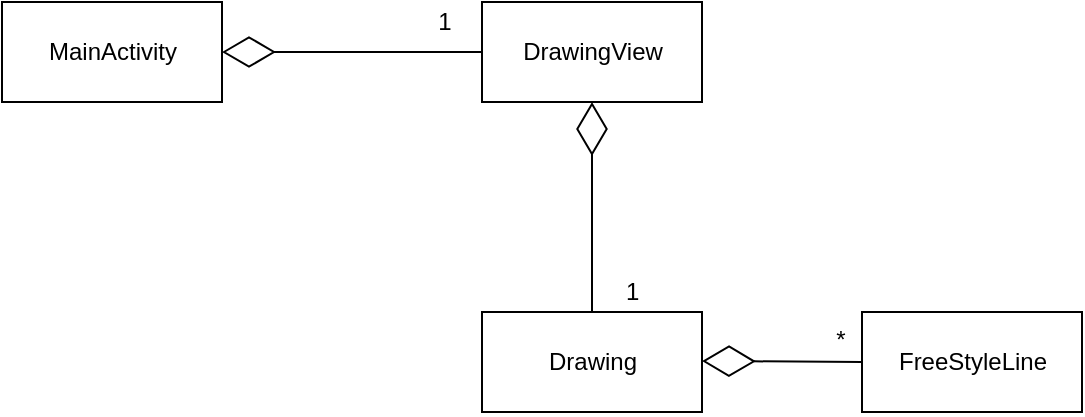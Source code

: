 <mxfile version="12.1.3" pages="1"><diagram id="Wag0u6_NZm4uqmxm5ulH" name="Page-1"><mxGraphModel dx="726" dy="374" grid="1" gridSize="10" guides="1" tooltips="1" connect="1" arrows="1" fold="1" page="1" pageScale="1" pageWidth="827" pageHeight="1169" math="0" shadow="0"><root><mxCell id="0"/><mxCell id="1" parent="0"/><mxCell id="r71puIE21huBRmvZCwyF-3" value="MainActivity" style="html=1;" vertex="1" parent="1"><mxGeometry x="50" y="160" width="110" height="50" as="geometry"/></mxCell><mxCell id="r71puIE21huBRmvZCwyF-4" value="DrawingView" style="html=1;" vertex="1" parent="1"><mxGeometry x="290" y="160" width="110" height="50" as="geometry"/></mxCell><mxCell id="r71puIE21huBRmvZCwyF-5" value="" style="endArrow=diamondThin;endFill=0;endSize=24;html=1;entryX=1;entryY=0.5;entryDx=0;entryDy=0;exitX=0;exitY=0.5;exitDx=0;exitDy=0;align=right;" edge="1" parent="1" source="r71puIE21huBRmvZCwyF-4" target="r71puIE21huBRmvZCwyF-3"><mxGeometry width="160" relative="1" as="geometry"><mxPoint x="220" y="250" as="sourcePoint"/><mxPoint x="380" y="250" as="targetPoint"/></mxGeometry></mxCell><mxCell id="r71puIE21huBRmvZCwyF-10" value="1" style="text;html=1;resizable=0;points=[];align=center;verticalAlign=middle;labelBackgroundColor=#ffffff;" vertex="1" connectable="0" parent="r71puIE21huBRmvZCwyF-5"><mxGeometry x="-0.692" relative="1" as="geometry"><mxPoint x="1" y="-15" as="offset"/></mxGeometry></mxCell><mxCell id="r71puIE21huBRmvZCwyF-6" value="Drawing" style="html=1;" vertex="1" parent="1"><mxGeometry x="290" y="315" width="110" height="50" as="geometry"/></mxCell><mxCell id="r71puIE21huBRmvZCwyF-7" value="" style="endArrow=diamondThin;endFill=0;endSize=24;html=1;exitX=0.5;exitY=0;exitDx=0;exitDy=0;" edge="1" parent="1" source="r71puIE21huBRmvZCwyF-6" target="r71puIE21huBRmvZCwyF-4"><mxGeometry width="160" relative="1" as="geometry"><mxPoint x="350" y="290" as="sourcePoint"/><mxPoint x="220" y="310" as="targetPoint"/></mxGeometry></mxCell><mxCell id="r71puIE21huBRmvZCwyF-13" value="1&lt;br&gt;" style="text;html=1;resizable=0;points=[];autosize=1;align=left;verticalAlign=top;spacingTop=-4;" vertex="1" parent="1"><mxGeometry x="360" y="295" width="20" height="20" as="geometry"/></mxCell><mxCell id="r71puIE21huBRmvZCwyF-14" value="FreeStyleLine" style="html=1;" vertex="1" parent="1"><mxGeometry x="480" y="315" width="110" height="50" as="geometry"/></mxCell><mxCell id="r71puIE21huBRmvZCwyF-15" value="" style="endArrow=diamondThin;endFill=0;endSize=24;html=1;entryX=1;entryY=0.5;entryDx=0;entryDy=0;exitX=0;exitY=0.5;exitDx=0;exitDy=0;align=right;" edge="1" parent="1" source="r71puIE21huBRmvZCwyF-14"><mxGeometry width="160" relative="1" as="geometry"><mxPoint x="470.0" y="339.5" as="sourcePoint"/><mxPoint x="400.0" y="339.5" as="targetPoint"/></mxGeometry></mxCell><mxCell id="r71puIE21huBRmvZCwyF-16" value="*" style="text;html=1;resizable=0;points=[];align=center;verticalAlign=middle;labelBackgroundColor=#ffffff;" vertex="1" connectable="0" parent="r71puIE21huBRmvZCwyF-15"><mxGeometry x="-0.692" relative="1" as="geometry"><mxPoint x="1" y="-11" as="offset"/></mxGeometry></mxCell></root></mxGraphModel></diagram></mxfile>